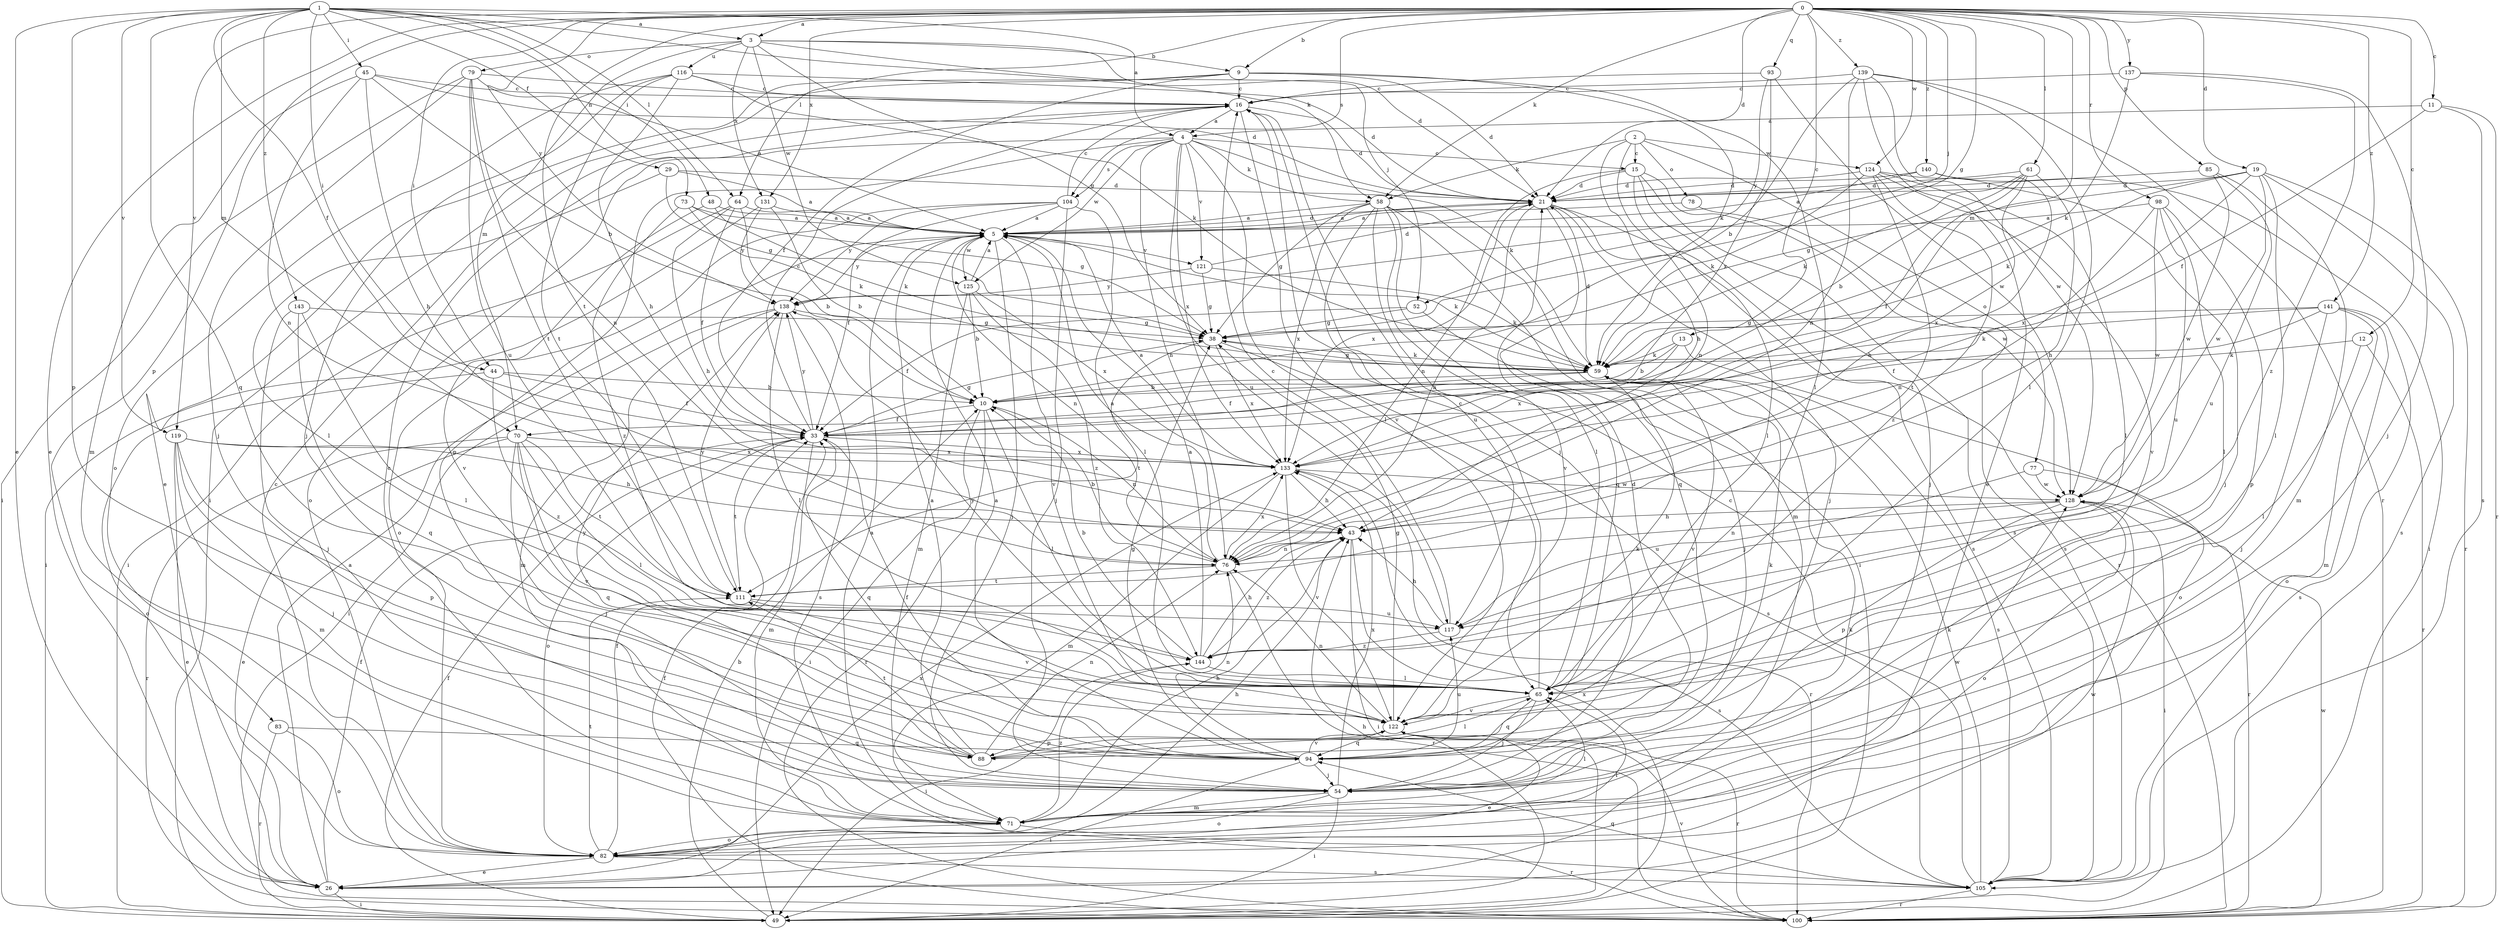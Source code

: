 strict digraph  {
0;
1;
2;
3;
4;
5;
9;
10;
11;
12;
13;
15;
16;
19;
21;
26;
29;
33;
38;
43;
44;
45;
48;
49;
52;
54;
58;
59;
61;
64;
65;
70;
71;
73;
76;
77;
78;
79;
82;
83;
85;
88;
93;
94;
98;
100;
104;
105;
111;
116;
117;
119;
121;
122;
124;
125;
128;
131;
133;
137;
138;
139;
140;
141;
143;
144;
0 -> 3  [label=a];
0 -> 9  [label=b];
0 -> 11  [label=c];
0 -> 12  [label=c];
0 -> 13  [label=c];
0 -> 19  [label=d];
0 -> 21  [label=d];
0 -> 26  [label=e];
0 -> 38  [label=g];
0 -> 44  [label=i];
0 -> 52  [label=j];
0 -> 58  [label=k];
0 -> 61  [label=l];
0 -> 64  [label=l];
0 -> 70  [label=m];
0 -> 83  [label=p];
0 -> 85  [label=p];
0 -> 93  [label=q];
0 -> 98  [label=r];
0 -> 104  [label=s];
0 -> 111  [label=t];
0 -> 119  [label=v];
0 -> 124  [label=w];
0 -> 131  [label=x];
0 -> 137  [label=y];
0 -> 138  [label=y];
0 -> 139  [label=z];
0 -> 140  [label=z];
0 -> 141  [label=z];
1 -> 3  [label=a];
1 -> 4  [label=a];
1 -> 26  [label=e];
1 -> 29  [label=f];
1 -> 33  [label=f];
1 -> 44  [label=i];
1 -> 45  [label=i];
1 -> 48  [label=i];
1 -> 58  [label=k];
1 -> 64  [label=l];
1 -> 70  [label=m];
1 -> 73  [label=n];
1 -> 88  [label=p];
1 -> 94  [label=q];
1 -> 119  [label=v];
1 -> 143  [label=z];
2 -> 15  [label=c];
2 -> 43  [label=h];
2 -> 58  [label=k];
2 -> 76  [label=n];
2 -> 77  [label=o];
2 -> 78  [label=o];
2 -> 124  [label=w];
3 -> 9  [label=b];
3 -> 21  [label=d];
3 -> 38  [label=g];
3 -> 52  [label=j];
3 -> 70  [label=m];
3 -> 79  [label=o];
3 -> 116  [label=u];
3 -> 125  [label=w];
3 -> 131  [label=x];
4 -> 15  [label=c];
4 -> 58  [label=k];
4 -> 59  [label=k];
4 -> 65  [label=l];
4 -> 76  [label=n];
4 -> 82  [label=o];
4 -> 88  [label=p];
4 -> 104  [label=s];
4 -> 117  [label=u];
4 -> 121  [label=v];
4 -> 125  [label=w];
4 -> 133  [label=x];
5 -> 21  [label=d];
5 -> 54  [label=j];
5 -> 59  [label=k];
5 -> 76  [label=n];
5 -> 121  [label=v];
5 -> 122  [label=v];
5 -> 125  [label=w];
5 -> 138  [label=y];
9 -> 16  [label=c];
9 -> 21  [label=d];
9 -> 26  [label=e];
9 -> 33  [label=f];
9 -> 49  [label=i];
9 -> 59  [label=k];
9 -> 65  [label=l];
10 -> 33  [label=f];
10 -> 49  [label=i];
10 -> 65  [label=l];
10 -> 76  [label=n];
10 -> 100  [label=r];
11 -> 4  [label=a];
11 -> 33  [label=f];
11 -> 100  [label=r];
11 -> 105  [label=s];
12 -> 59  [label=k];
12 -> 65  [label=l];
12 -> 100  [label=r];
13 -> 10  [label=b];
13 -> 59  [label=k];
13 -> 82  [label=o];
13 -> 133  [label=x];
15 -> 21  [label=d];
15 -> 54  [label=j];
15 -> 65  [label=l];
15 -> 76  [label=n];
15 -> 105  [label=s];
15 -> 128  [label=w];
16 -> 4  [label=a];
16 -> 21  [label=d];
16 -> 54  [label=j];
16 -> 122  [label=v];
19 -> 21  [label=d];
19 -> 38  [label=g];
19 -> 59  [label=k];
19 -> 65  [label=l];
19 -> 100  [label=r];
19 -> 105  [label=s];
19 -> 128  [label=w];
19 -> 133  [label=x];
21 -> 5  [label=a];
21 -> 54  [label=j];
21 -> 76  [label=n];
21 -> 94  [label=q];
21 -> 100  [label=r];
21 -> 105  [label=s];
21 -> 133  [label=x];
26 -> 5  [label=a];
26 -> 33  [label=f];
26 -> 49  [label=i];
26 -> 59  [label=k];
26 -> 128  [label=w];
26 -> 133  [label=x];
29 -> 5  [label=a];
29 -> 21  [label=d];
29 -> 38  [label=g];
29 -> 65  [label=l];
33 -> 16  [label=c];
33 -> 38  [label=g];
33 -> 71  [label=m];
33 -> 82  [label=o];
33 -> 94  [label=q];
33 -> 111  [label=t];
33 -> 133  [label=x];
33 -> 138  [label=y];
38 -> 59  [label=k];
38 -> 105  [label=s];
38 -> 111  [label=t];
38 -> 133  [label=x];
43 -> 49  [label=i];
43 -> 76  [label=n];
43 -> 105  [label=s];
43 -> 144  [label=z];
44 -> 10  [label=b];
44 -> 33  [label=f];
44 -> 82  [label=o];
44 -> 144  [label=z];
45 -> 10  [label=b];
45 -> 16  [label=c];
45 -> 21  [label=d];
45 -> 43  [label=h];
45 -> 71  [label=m];
45 -> 76  [label=n];
48 -> 5  [label=a];
48 -> 59  [label=k];
48 -> 122  [label=v];
49 -> 10  [label=b];
49 -> 33  [label=f];
49 -> 43  [label=h];
49 -> 133  [label=x];
52 -> 33  [label=f];
52 -> 38  [label=g];
52 -> 54  [label=j];
54 -> 49  [label=i];
54 -> 71  [label=m];
54 -> 82  [label=o];
54 -> 133  [label=x];
58 -> 5  [label=a];
58 -> 38  [label=g];
58 -> 49  [label=i];
58 -> 65  [label=l];
58 -> 71  [label=m];
58 -> 94  [label=q];
58 -> 117  [label=u];
58 -> 122  [label=v];
58 -> 133  [label=x];
59 -> 10  [label=b];
59 -> 21  [label=d];
59 -> 33  [label=f];
59 -> 38  [label=g];
59 -> 105  [label=s];
59 -> 122  [label=v];
61 -> 10  [label=b];
61 -> 21  [label=d];
61 -> 33  [label=f];
61 -> 43  [label=h];
61 -> 59  [label=k];
61 -> 133  [label=x];
64 -> 5  [label=a];
64 -> 10  [label=b];
64 -> 33  [label=f];
64 -> 43  [label=h];
64 -> 49  [label=i];
65 -> 16  [label=c];
65 -> 54  [label=j];
65 -> 94  [label=q];
65 -> 122  [label=v];
65 -> 138  [label=y];
70 -> 26  [label=e];
70 -> 54  [label=j];
70 -> 65  [label=l];
70 -> 94  [label=q];
70 -> 100  [label=r];
70 -> 111  [label=t];
70 -> 122  [label=v];
70 -> 133  [label=x];
71 -> 5  [label=a];
71 -> 16  [label=c];
71 -> 43  [label=h];
71 -> 65  [label=l];
71 -> 82  [label=o];
71 -> 100  [label=r];
71 -> 128  [label=w];
71 -> 144  [label=z];
73 -> 5  [label=a];
73 -> 38  [label=g];
73 -> 59  [label=k];
73 -> 144  [label=z];
76 -> 5  [label=a];
76 -> 10  [label=b];
76 -> 100  [label=r];
76 -> 111  [label=t];
76 -> 133  [label=x];
77 -> 100  [label=r];
77 -> 117  [label=u];
77 -> 128  [label=w];
78 -> 5  [label=a];
78 -> 105  [label=s];
79 -> 5  [label=a];
79 -> 16  [label=c];
79 -> 49  [label=i];
79 -> 54  [label=j];
79 -> 76  [label=n];
79 -> 111  [label=t];
79 -> 117  [label=u];
82 -> 16  [label=c];
82 -> 26  [label=e];
82 -> 33  [label=f];
82 -> 43  [label=h];
82 -> 65  [label=l];
82 -> 105  [label=s];
82 -> 111  [label=t];
83 -> 82  [label=o];
83 -> 94  [label=q];
83 -> 100  [label=r];
85 -> 21  [label=d];
85 -> 71  [label=m];
85 -> 117  [label=u];
85 -> 128  [label=w];
88 -> 5  [label=a];
88 -> 59  [label=k];
88 -> 65  [label=l];
88 -> 76  [label=n];
88 -> 111  [label=t];
88 -> 138  [label=y];
93 -> 16  [label=c];
93 -> 128  [label=w];
93 -> 133  [label=x];
93 -> 138  [label=y];
94 -> 5  [label=a];
94 -> 21  [label=d];
94 -> 33  [label=f];
94 -> 38  [label=g];
94 -> 49  [label=i];
94 -> 54  [label=j];
94 -> 76  [label=n];
94 -> 117  [label=u];
94 -> 122  [label=v];
98 -> 5  [label=a];
98 -> 65  [label=l];
98 -> 76  [label=n];
98 -> 88  [label=p];
98 -> 117  [label=u];
98 -> 128  [label=w];
100 -> 33  [label=f];
100 -> 122  [label=v];
100 -> 128  [label=w];
104 -> 5  [label=a];
104 -> 16  [label=c];
104 -> 33  [label=f];
104 -> 54  [label=j];
104 -> 65  [label=l];
104 -> 82  [label=o];
104 -> 138  [label=y];
105 -> 16  [label=c];
105 -> 59  [label=k];
105 -> 94  [label=q];
105 -> 100  [label=r];
111 -> 117  [label=u];
111 -> 122  [label=v];
111 -> 138  [label=y];
116 -> 16  [label=c];
116 -> 21  [label=d];
116 -> 43  [label=h];
116 -> 54  [label=j];
116 -> 59  [label=k];
116 -> 82  [label=o];
116 -> 111  [label=t];
117 -> 16  [label=c];
117 -> 43  [label=h];
117 -> 144  [label=z];
119 -> 26  [label=e];
119 -> 43  [label=h];
119 -> 54  [label=j];
119 -> 71  [label=m];
119 -> 88  [label=p];
119 -> 133  [label=x];
121 -> 21  [label=d];
121 -> 38  [label=g];
121 -> 59  [label=k];
121 -> 138  [label=y];
122 -> 26  [label=e];
122 -> 38  [label=g];
122 -> 59  [label=k];
122 -> 76  [label=n];
122 -> 88  [label=p];
122 -> 94  [label=q];
122 -> 100  [label=r];
124 -> 21  [label=d];
124 -> 54  [label=j];
124 -> 59  [label=k];
124 -> 65  [label=l];
124 -> 111  [label=t];
124 -> 122  [label=v];
124 -> 144  [label=z];
125 -> 5  [label=a];
125 -> 10  [label=b];
125 -> 71  [label=m];
125 -> 133  [label=x];
125 -> 144  [label=z];
128 -> 43  [label=h];
128 -> 49  [label=i];
128 -> 76  [label=n];
128 -> 82  [label=o];
128 -> 88  [label=p];
131 -> 5  [label=a];
131 -> 10  [label=b];
131 -> 49  [label=i];
131 -> 138  [label=y];
133 -> 5  [label=a];
133 -> 43  [label=h];
133 -> 71  [label=m];
133 -> 100  [label=r];
133 -> 122  [label=v];
133 -> 128  [label=w];
137 -> 16  [label=c];
137 -> 54  [label=j];
137 -> 59  [label=k];
137 -> 144  [label=z];
138 -> 38  [label=g];
138 -> 49  [label=i];
138 -> 65  [label=l];
138 -> 71  [label=m];
138 -> 105  [label=s];
139 -> 10  [label=b];
139 -> 16  [label=c];
139 -> 26  [label=e];
139 -> 65  [label=l];
139 -> 76  [label=n];
139 -> 100  [label=r];
139 -> 128  [label=w];
140 -> 5  [label=a];
140 -> 21  [label=d];
140 -> 43  [label=h];
140 -> 49  [label=i];
141 -> 33  [label=f];
141 -> 38  [label=g];
141 -> 54  [label=j];
141 -> 59  [label=k];
141 -> 71  [label=m];
141 -> 82  [label=o];
141 -> 105  [label=s];
143 -> 38  [label=g];
143 -> 54  [label=j];
143 -> 65  [label=l];
143 -> 94  [label=q];
144 -> 5  [label=a];
144 -> 10  [label=b];
144 -> 43  [label=h];
144 -> 49  [label=i];
144 -> 65  [label=l];
}
